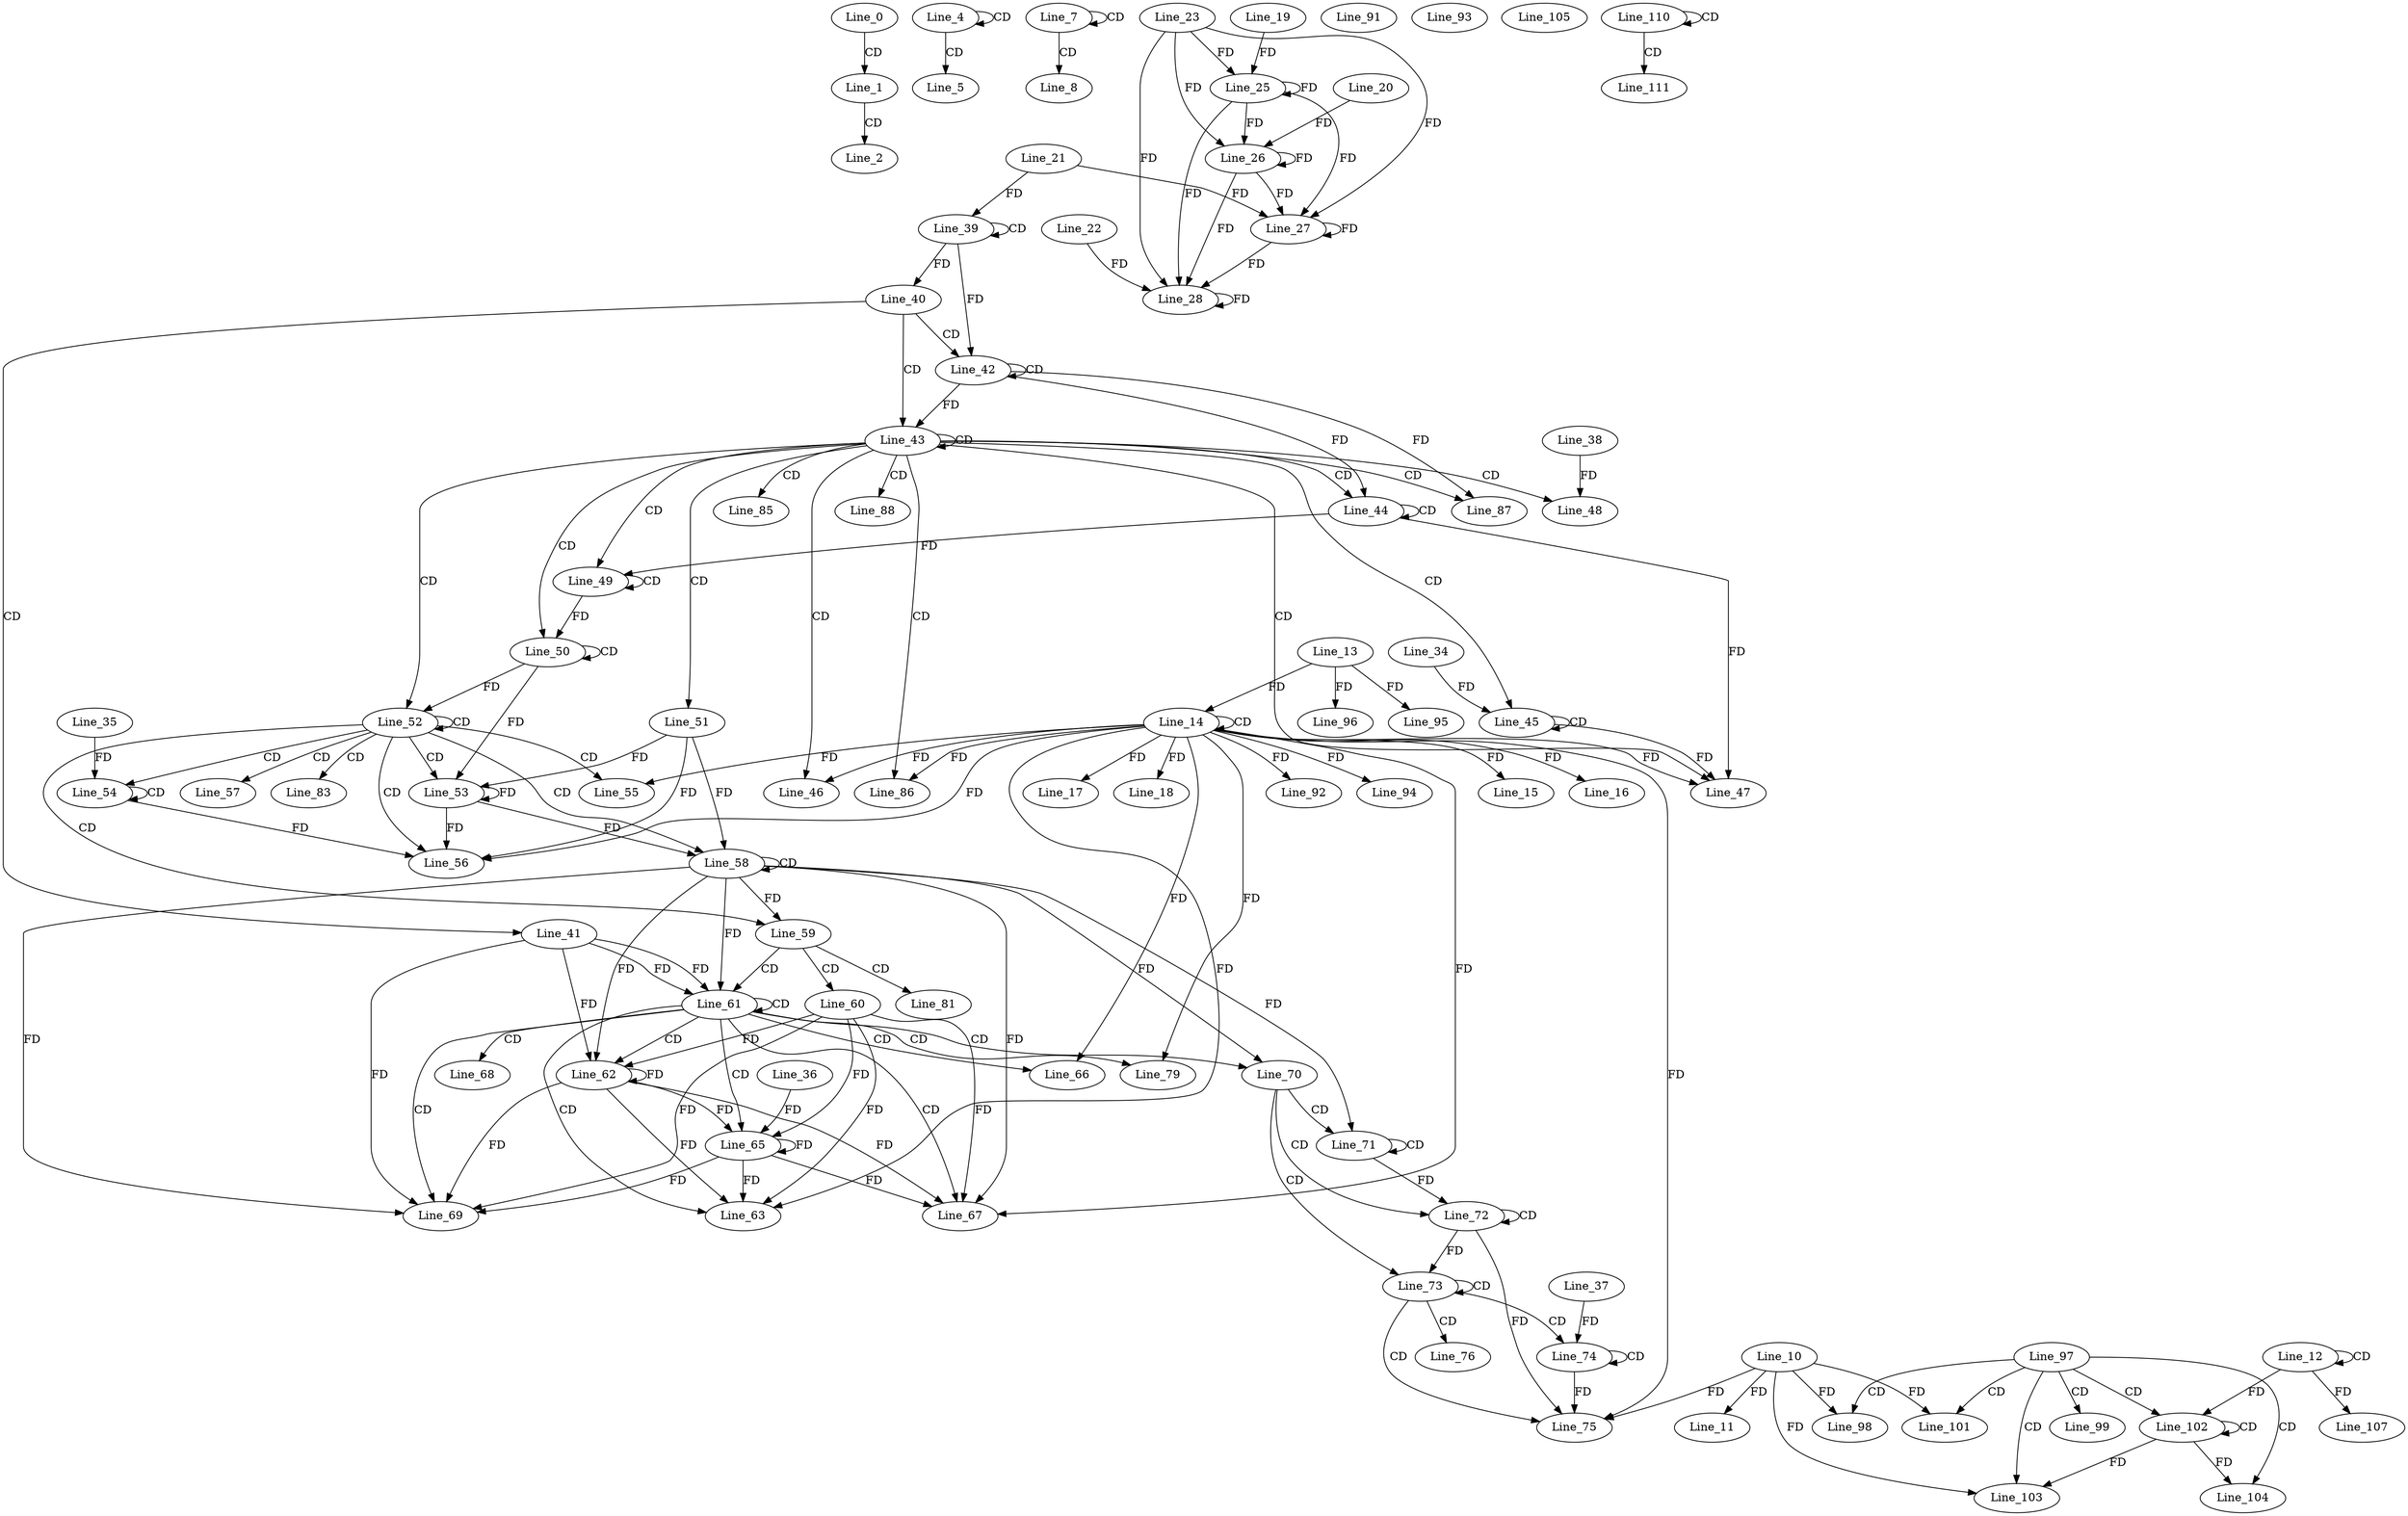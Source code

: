 digraph G {
  Line_0;
  Line_1;
  Line_2;
  Line_4;
  Line_4;
  Line_5;
  Line_7;
  Line_7;
  Line_8;
  Line_10;
  Line_11;
  Line_12;
  Line_12;
  Line_14;
  Line_14;
  Line_13;
  Line_15;
  Line_16;
  Line_17;
  Line_18;
  Line_23;
  Line_25;
  Line_25;
  Line_19;
  Line_26;
  Line_26;
  Line_20;
  Line_27;
  Line_27;
  Line_21;
  Line_28;
  Line_28;
  Line_22;
  Line_39;
  Line_39;
  Line_40;
  Line_40;
  Line_41;
  Line_42;
  Line_42;
  Line_43;
  Line_43;
  Line_44;
  Line_44;
  Line_45;
  Line_45;
  Line_34;
  Line_45;
  Line_46;
  Line_47;
  Line_48;
  Line_38;
  Line_48;
  Line_49;
  Line_49;
  Line_50;
  Line_50;
  Line_51;
  Line_52;
  Line_52;
  Line_53;
  Line_53;
  Line_54;
  Line_54;
  Line_35;
  Line_54;
  Line_55;
  Line_56;
  Line_57;
  Line_57;
  Line_58;
  Line_58;
  Line_59;
  Line_60;
  Line_61;
  Line_61;
  Line_61;
  Line_62;
  Line_62;
  Line_62;
  Line_63;
  Line_65;
  Line_65;
  Line_36;
  Line_65;
  Line_66;
  Line_67;
  Line_68;
  Line_68;
  Line_69;
  Line_69;
  Line_70;
  Line_70;
  Line_71;
  Line_71;
  Line_72;
  Line_72;
  Line_73;
  Line_73;
  Line_74;
  Line_74;
  Line_37;
  Line_74;
  Line_75;
  Line_75;
  Line_76;
  Line_76;
  Line_79;
  Line_81;
  Line_83;
  Line_85;
  Line_86;
  Line_87;
  Line_88;
  Line_91;
  Line_92;
  Line_93;
  Line_94;
  Line_95;
  Line_96;
  Line_97;
  Line_98;
  Line_99;
  Line_101;
  Line_102;
  Line_102;
  Line_103;
  Line_104;
  Line_105;
  Line_107;
  Line_110;
  Line_110;
  Line_111;
  Line_0 -> Line_1 [ label="CD" ];
  Line_1 -> Line_2 [ label="CD" ];
  Line_4 -> Line_4 [ label="CD" ];
  Line_4 -> Line_5 [ label="CD" ];
  Line_7 -> Line_7 [ label="CD" ];
  Line_7 -> Line_8 [ label="CD" ];
  Line_10 -> Line_11 [ label="FD" ];
  Line_12 -> Line_12 [ label="CD" ];
  Line_14 -> Line_14 [ label="CD" ];
  Line_13 -> Line_14 [ label="FD" ];
  Line_14 -> Line_15 [ label="FD" ];
  Line_14 -> Line_16 [ label="FD" ];
  Line_14 -> Line_17 [ label="FD" ];
  Line_14 -> Line_18 [ label="FD" ];
  Line_23 -> Line_25 [ label="FD" ];
  Line_25 -> Line_25 [ label="FD" ];
  Line_19 -> Line_25 [ label="FD" ];
  Line_23 -> Line_26 [ label="FD" ];
  Line_25 -> Line_26 [ label="FD" ];
  Line_26 -> Line_26 [ label="FD" ];
  Line_20 -> Line_26 [ label="FD" ];
  Line_23 -> Line_27 [ label="FD" ];
  Line_25 -> Line_27 [ label="FD" ];
  Line_26 -> Line_27 [ label="FD" ];
  Line_27 -> Line_27 [ label="FD" ];
  Line_21 -> Line_27 [ label="FD" ];
  Line_23 -> Line_28 [ label="FD" ];
  Line_25 -> Line_28 [ label="FD" ];
  Line_26 -> Line_28 [ label="FD" ];
  Line_27 -> Line_28 [ label="FD" ];
  Line_28 -> Line_28 [ label="FD" ];
  Line_22 -> Line_28 [ label="FD" ];
  Line_39 -> Line_39 [ label="CD" ];
  Line_21 -> Line_39 [ label="FD" ];
  Line_39 -> Line_40 [ label="FD" ];
  Line_40 -> Line_41 [ label="CD" ];
  Line_40 -> Line_42 [ label="CD" ];
  Line_42 -> Line_42 [ label="CD" ];
  Line_39 -> Line_42 [ label="FD" ];
  Line_40 -> Line_43 [ label="CD" ];
  Line_43 -> Line_43 [ label="CD" ];
  Line_42 -> Line_43 [ label="FD" ];
  Line_43 -> Line_44 [ label="CD" ];
  Line_44 -> Line_44 [ label="CD" ];
  Line_42 -> Line_44 [ label="FD" ];
  Line_43 -> Line_45 [ label="CD" ];
  Line_45 -> Line_45 [ label="CD" ];
  Line_34 -> Line_45 [ label="FD" ];
  Line_43 -> Line_46 [ label="CD" ];
  Line_14 -> Line_46 [ label="FD" ];
  Line_43 -> Line_47 [ label="CD" ];
  Line_14 -> Line_47 [ label="FD" ];
  Line_44 -> Line_47 [ label="FD" ];
  Line_45 -> Line_47 [ label="FD" ];
  Line_43 -> Line_48 [ label="CD" ];
  Line_38 -> Line_48 [ label="FD" ];
  Line_43 -> Line_49 [ label="CD" ];
  Line_49 -> Line_49 [ label="CD" ];
  Line_44 -> Line_49 [ label="FD" ];
  Line_43 -> Line_50 [ label="CD" ];
  Line_50 -> Line_50 [ label="CD" ];
  Line_49 -> Line_50 [ label="FD" ];
  Line_43 -> Line_51 [ label="CD" ];
  Line_43 -> Line_52 [ label="CD" ];
  Line_52 -> Line_52 [ label="CD" ];
  Line_50 -> Line_52 [ label="FD" ];
  Line_52 -> Line_53 [ label="CD" ];
  Line_53 -> Line_53 [ label="FD" ];
  Line_51 -> Line_53 [ label="FD" ];
  Line_50 -> Line_53 [ label="FD" ];
  Line_52 -> Line_54 [ label="CD" ];
  Line_54 -> Line_54 [ label="CD" ];
  Line_35 -> Line_54 [ label="FD" ];
  Line_52 -> Line_55 [ label="CD" ];
  Line_14 -> Line_55 [ label="FD" ];
  Line_52 -> Line_56 [ label="CD" ];
  Line_14 -> Line_56 [ label="FD" ];
  Line_53 -> Line_56 [ label="FD" ];
  Line_51 -> Line_56 [ label="FD" ];
  Line_54 -> Line_56 [ label="FD" ];
  Line_52 -> Line_57 [ label="CD" ];
  Line_52 -> Line_58 [ label="CD" ];
  Line_58 -> Line_58 [ label="CD" ];
  Line_53 -> Line_58 [ label="FD" ];
  Line_51 -> Line_58 [ label="FD" ];
  Line_52 -> Line_59 [ label="CD" ];
  Line_58 -> Line_59 [ label="FD" ];
  Line_59 -> Line_60 [ label="CD" ];
  Line_59 -> Line_61 [ label="CD" ];
  Line_41 -> Line_61 [ label="FD" ];
  Line_61 -> Line_61 [ label="CD" ];
  Line_41 -> Line_61 [ label="FD" ];
  Line_58 -> Line_61 [ label="FD" ];
  Line_61 -> Line_62 [ label="CD" ];
  Line_60 -> Line_62 [ label="FD" ];
  Line_62 -> Line_62 [ label="FD" ];
  Line_41 -> Line_62 [ label="FD" ];
  Line_58 -> Line_62 [ label="FD" ];
  Line_61 -> Line_63 [ label="CD" ];
  Line_14 -> Line_63 [ label="FD" ];
  Line_60 -> Line_63 [ label="FD" ];
  Line_62 -> Line_63 [ label="FD" ];
  Line_61 -> Line_65 [ label="CD" ];
  Line_60 -> Line_65 [ label="FD" ];
  Line_62 -> Line_65 [ label="FD" ];
  Line_65 -> Line_65 [ label="FD" ];
  Line_36 -> Line_65 [ label="FD" ];
  Line_61 -> Line_66 [ label="CD" ];
  Line_14 -> Line_66 [ label="FD" ];
  Line_61 -> Line_67 [ label="CD" ];
  Line_14 -> Line_67 [ label="FD" ];
  Line_58 -> Line_67 [ label="FD" ];
  Line_60 -> Line_67 [ label="FD" ];
  Line_62 -> Line_67 [ label="FD" ];
  Line_65 -> Line_67 [ label="FD" ];
  Line_61 -> Line_68 [ label="CD" ];
  Line_61 -> Line_69 [ label="CD" ];
  Line_41 -> Line_69 [ label="FD" ];
  Line_60 -> Line_69 [ label="FD" ];
  Line_62 -> Line_69 [ label="FD" ];
  Line_65 -> Line_69 [ label="FD" ];
  Line_58 -> Line_69 [ label="FD" ];
  Line_61 -> Line_70 [ label="CD" ];
  Line_58 -> Line_70 [ label="FD" ];
  Line_70 -> Line_71 [ label="CD" ];
  Line_71 -> Line_71 [ label="CD" ];
  Line_58 -> Line_71 [ label="FD" ];
  Line_70 -> Line_72 [ label="CD" ];
  Line_72 -> Line_72 [ label="CD" ];
  Line_71 -> Line_72 [ label="FD" ];
  Line_70 -> Line_73 [ label="CD" ];
  Line_73 -> Line_73 [ label="CD" ];
  Line_72 -> Line_73 [ label="FD" ];
  Line_73 -> Line_74 [ label="CD" ];
  Line_74 -> Line_74 [ label="CD" ];
  Line_37 -> Line_74 [ label="FD" ];
  Line_73 -> Line_75 [ label="CD" ];
  Line_14 -> Line_75 [ label="FD" ];
  Line_10 -> Line_75 [ label="FD" ];
  Line_74 -> Line_75 [ label="FD" ];
  Line_72 -> Line_75 [ label="FD" ];
  Line_73 -> Line_76 [ label="CD" ];
  Line_61 -> Line_79 [ label="CD" ];
  Line_14 -> Line_79 [ label="FD" ];
  Line_59 -> Line_81 [ label="CD" ];
  Line_52 -> Line_83 [ label="CD" ];
  Line_43 -> Line_85 [ label="CD" ];
  Line_43 -> Line_86 [ label="CD" ];
  Line_14 -> Line_86 [ label="FD" ];
  Line_43 -> Line_87 [ label="CD" ];
  Line_42 -> Line_87 [ label="FD" ];
  Line_43 -> Line_88 [ label="CD" ];
  Line_14 -> Line_92 [ label="FD" ];
  Line_14 -> Line_94 [ label="FD" ];
  Line_13 -> Line_95 [ label="FD" ];
  Line_13 -> Line_96 [ label="FD" ];
  Line_97 -> Line_98 [ label="CD" ];
  Line_10 -> Line_98 [ label="FD" ];
  Line_97 -> Line_99 [ label="CD" ];
  Line_97 -> Line_101 [ label="CD" ];
  Line_10 -> Line_101 [ label="FD" ];
  Line_97 -> Line_102 [ label="CD" ];
  Line_102 -> Line_102 [ label="CD" ];
  Line_12 -> Line_102 [ label="FD" ];
  Line_97 -> Line_103 [ label="CD" ];
  Line_102 -> Line_103 [ label="FD" ];
  Line_10 -> Line_103 [ label="FD" ];
  Line_97 -> Line_104 [ label="CD" ];
  Line_102 -> Line_104 [ label="FD" ];
  Line_12 -> Line_107 [ label="FD" ];
  Line_110 -> Line_110 [ label="CD" ];
  Line_110 -> Line_111 [ label="CD" ];
  Line_65 -> Line_63 [ label="FD" ];
}
